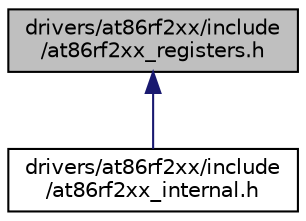 digraph "drivers/at86rf2xx/include/at86rf2xx_registers.h"
{
 // LATEX_PDF_SIZE
  edge [fontname="Helvetica",fontsize="10",labelfontname="Helvetica",labelfontsize="10"];
  node [fontname="Helvetica",fontsize="10",shape=record];
  Node1 [label="drivers/at86rf2xx/include\l/at86rf2xx_registers.h",height=0.2,width=0.4,color="black", fillcolor="grey75", style="filled", fontcolor="black",tooltip="Register and command definitions for AT86RF2xx devices."];
  Node1 -> Node2 [dir="back",color="midnightblue",fontsize="10",style="solid",fontname="Helvetica"];
  Node2 [label="drivers/at86rf2xx/include\l/at86rf2xx_internal.h",height=0.2,width=0.4,color="black", fillcolor="white", style="filled",URL="$at86rf2xx__internal_8h.html",tooltip="Internal interfaces for AT86RF2xx drivers."];
}
